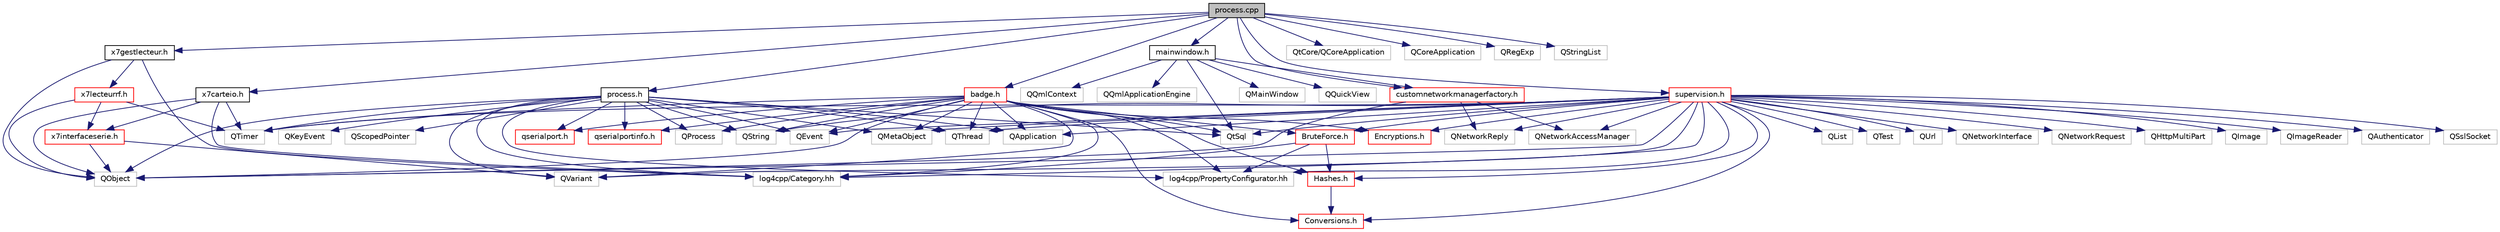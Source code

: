 digraph "process.cpp"
{
 // LATEX_PDF_SIZE
  edge [fontname="Helvetica",fontsize="10",labelfontname="Helvetica",labelfontsize="10"];
  node [fontname="Helvetica",fontsize="10",shape=record];
  Node1 [label="process.cpp",height=0.2,width=0.4,color="black", fillcolor="grey75", style="filled", fontcolor="black",tooltip="Process_qobject and Process_qthread class definition."];
  Node1 -> Node2 [color="midnightblue",fontsize="10",style="solid"];
  Node2 [label="x7gestlecteur.h",height=0.2,width=0.4,color="black", fillcolor="white", style="filled",URL="$x7gestlecteur_8h_source.html",tooltip=" "];
  Node2 -> Node3 [color="midnightblue",fontsize="10",style="solid"];
  Node3 [label="x7lecteurrf.h",height=0.2,width=0.4,color="red", fillcolor="white", style="filled",URL="$x7lecteurrf_8h_source.html",tooltip=" "];
  Node3 -> Node4 [color="midnightblue",fontsize="10",style="solid"];
  Node4 [label="QObject",height=0.2,width=0.4,color="grey75", fillcolor="white", style="filled",tooltip=" "];
  Node3 -> Node5 [color="midnightblue",fontsize="10",style="solid"];
  Node5 [label="QTimer",height=0.2,width=0.4,color="grey75", fillcolor="white", style="filled",tooltip=" "];
  Node3 -> Node8 [color="midnightblue",fontsize="10",style="solid"];
  Node8 [label="x7interfaceserie.h",height=0.2,width=0.4,color="red", fillcolor="white", style="filled",URL="$x7interfaceserie_8h_source.html",tooltip=" "];
  Node8 -> Node4 [color="midnightblue",fontsize="10",style="solid"];
  Node8 -> Node9 [color="midnightblue",fontsize="10",style="solid"];
  Node9 [label="QVariant",height=0.2,width=0.4,color="grey75", fillcolor="white", style="filled",tooltip=" "];
  Node2 -> Node4 [color="midnightblue",fontsize="10",style="solid"];
  Node2 -> Node11 [color="midnightblue",fontsize="10",style="solid"];
  Node11 [label="log4cpp/Category.hh",height=0.2,width=0.4,color="grey75", fillcolor="white", style="filled",tooltip=" "];
  Node1 -> Node12 [color="midnightblue",fontsize="10",style="solid"];
  Node12 [label="x7carteio.h",height=0.2,width=0.4,color="black", fillcolor="white", style="filled",URL="$x7carteio_8h_source.html",tooltip=" "];
  Node12 -> Node4 [color="midnightblue",fontsize="10",style="solid"];
  Node12 -> Node5 [color="midnightblue",fontsize="10",style="solid"];
  Node12 -> Node11 [color="midnightblue",fontsize="10",style="solid"];
  Node12 -> Node8 [color="midnightblue",fontsize="10",style="solid"];
  Node1 -> Node13 [color="midnightblue",fontsize="10",style="solid"];
  Node13 [label="mainwindow.h",height=0.2,width=0.4,color="black", fillcolor="white", style="filled",URL="$mainwindow_8h.html",tooltip="MainWindow class and TouchesfonctionSqlModel class declaration."];
  Node13 -> Node14 [color="midnightblue",fontsize="10",style="solid"];
  Node14 [label="QMainWindow",height=0.2,width=0.4,color="grey75", fillcolor="white", style="filled",tooltip=" "];
  Node13 -> Node15 [color="midnightblue",fontsize="10",style="solid"];
  Node15 [label="QQuickView",height=0.2,width=0.4,color="grey75", fillcolor="white", style="filled",tooltip=" "];
  Node13 -> Node16 [color="midnightblue",fontsize="10",style="solid"];
  Node16 [label="QtSql",height=0.2,width=0.4,color="grey75", fillcolor="white", style="filled",tooltip=" "];
  Node13 -> Node17 [color="midnightblue",fontsize="10",style="solid"];
  Node17 [label="QQmlContext",height=0.2,width=0.4,color="grey75", fillcolor="white", style="filled",tooltip=" "];
  Node13 -> Node18 [color="midnightblue",fontsize="10",style="solid"];
  Node18 [label="QQmlApplicationEngine",height=0.2,width=0.4,color="grey75", fillcolor="white", style="filled",tooltip=" "];
  Node13 -> Node19 [color="midnightblue",fontsize="10",style="solid"];
  Node19 [label="customnetworkmanagerfactory.h",height=0.2,width=0.4,color="red", fillcolor="white", style="filled",URL="$customnetworkmanagerfactory_8h.html",tooltip="CustomNetworkManagerFactory class declaration."];
  Node19 -> Node4 [color="midnightblue",fontsize="10",style="solid"];
  Node19 -> Node20 [color="midnightblue",fontsize="10",style="solid"];
  Node20 [label="QNetworkAccessManager",height=0.2,width=0.4,color="grey75", fillcolor="white", style="filled",tooltip=" "];
  Node19 -> Node23 [color="midnightblue",fontsize="10",style="solid"];
  Node23 [label="QNetworkReply",height=0.2,width=0.4,color="grey75", fillcolor="white", style="filled",tooltip=" "];
  Node1 -> Node25 [color="midnightblue",fontsize="10",style="solid"];
  Node25 [label="process.h",height=0.2,width=0.4,color="black", fillcolor="white", style="filled",URL="$process_8h.html",tooltip="Process_qobject and Process_qthread class declaration."];
  Node25 -> Node26 [color="midnightblue",fontsize="10",style="solid"];
  Node26 [label="QMetaObject",height=0.2,width=0.4,color="grey75", fillcolor="white", style="filled",tooltip=" "];
  Node25 -> Node27 [color="midnightblue",fontsize="10",style="solid"];
  Node27 [label="QApplication",height=0.2,width=0.4,color="grey75", fillcolor="white", style="filled",tooltip=" "];
  Node25 -> Node9 [color="midnightblue",fontsize="10",style="solid"];
  Node25 -> Node4 [color="midnightblue",fontsize="10",style="solid"];
  Node25 -> Node28 [color="midnightblue",fontsize="10",style="solid"];
  Node28 [label="QThread",height=0.2,width=0.4,color="grey75", fillcolor="white", style="filled",tooltip=" "];
  Node25 -> Node29 [color="midnightblue",fontsize="10",style="solid"];
  Node29 [label="QString",height=0.2,width=0.4,color="grey75", fillcolor="white", style="filled",tooltip=" "];
  Node25 -> Node30 [color="midnightblue",fontsize="10",style="solid"];
  Node30 [label="QEvent",height=0.2,width=0.4,color="grey75", fillcolor="white", style="filled",tooltip=" "];
  Node25 -> Node5 [color="midnightblue",fontsize="10",style="solid"];
  Node25 -> Node31 [color="midnightblue",fontsize="10",style="solid"];
  Node31 [label="QProcess",height=0.2,width=0.4,color="grey75", fillcolor="white", style="filled",tooltip=" "];
  Node25 -> Node16 [color="midnightblue",fontsize="10",style="solid"];
  Node25 -> Node32 [color="midnightblue",fontsize="10",style="solid"];
  Node32 [label="qserialport.h",height=0.2,width=0.4,color="red", fillcolor="white", style="filled",URL="$qserialport_8h_source.html",tooltip=" "];
  Node25 -> Node37 [color="midnightblue",fontsize="10",style="solid"];
  Node37 [label="qserialportinfo.h",height=0.2,width=0.4,color="red", fillcolor="white", style="filled",URL="$qserialportinfo_8h_source.html",tooltip=" "];
  Node25 -> Node40 [color="midnightblue",fontsize="10",style="solid"];
  Node40 [label="QKeyEvent",height=0.2,width=0.4,color="grey75", fillcolor="white", style="filled",tooltip=" "];
  Node25 -> Node41 [color="midnightblue",fontsize="10",style="solid"];
  Node41 [label="QScopedPointer",height=0.2,width=0.4,color="grey75", fillcolor="white", style="filled",tooltip=" "];
  Node25 -> Node11 [color="midnightblue",fontsize="10",style="solid"];
  Node25 -> Node42 [color="midnightblue",fontsize="10",style="solid"];
  Node42 [label="log4cpp/PropertyConfigurator.hh",height=0.2,width=0.4,color="grey75", fillcolor="white", style="filled",tooltip=" "];
  Node1 -> Node43 [color="midnightblue",fontsize="10",style="solid"];
  Node43 [label="supervision.h",height=0.2,width=0.4,color="red", fillcolor="white", style="filled",URL="$supervision_8h.html",tooltip="supervision class declaration"];
  Node43 -> Node44 [color="midnightblue",fontsize="10",style="solid"];
  Node44 [label="Hashes.h",height=0.2,width=0.4,color="red", fillcolor="white", style="filled",URL="$_hashes_8h_source.html",tooltip=" "];
  Node44 -> Node57 [color="midnightblue",fontsize="10",style="solid"];
  Node57 [label="Conversions.h",height=0.2,width=0.4,color="red", fillcolor="white", style="filled",URL="$_conversions_8h_source.html",tooltip=" "];
  Node43 -> Node60 [color="midnightblue",fontsize="10",style="solid"];
  Node60 [label="Encryptions.h",height=0.2,width=0.4,color="red", fillcolor="white", style="filled",URL="$_encryptions_8h_source.html",tooltip=" "];
  Node43 -> Node57 [color="midnightblue",fontsize="10",style="solid"];
  Node43 -> Node88 [color="midnightblue",fontsize="10",style="solid"];
  Node88 [label="BruteForce.h",height=0.2,width=0.4,color="red", fillcolor="white", style="filled",URL="$_brute_force_8h_source.html",tooltip=" "];
  Node88 -> Node44 [color="midnightblue",fontsize="10",style="solid"];
  Node88 -> Node11 [color="midnightblue",fontsize="10",style="solid"];
  Node88 -> Node42 [color="midnightblue",fontsize="10",style="solid"];
  Node43 -> Node26 [color="midnightblue",fontsize="10",style="solid"];
  Node43 -> Node27 [color="midnightblue",fontsize="10",style="solid"];
  Node43 -> Node9 [color="midnightblue",fontsize="10",style="solid"];
  Node43 -> Node4 [color="midnightblue",fontsize="10",style="solid"];
  Node43 -> Node28 [color="midnightblue",fontsize="10",style="solid"];
  Node43 -> Node29 [color="midnightblue",fontsize="10",style="solid"];
  Node43 -> Node30 [color="midnightblue",fontsize="10",style="solid"];
  Node43 -> Node89 [color="midnightblue",fontsize="10",style="solid"];
  Node89 [label="QList",height=0.2,width=0.4,color="grey75", fillcolor="white", style="filled",tooltip=" "];
  Node43 -> Node5 [color="midnightblue",fontsize="10",style="solid"];
  Node43 -> Node90 [color="midnightblue",fontsize="10",style="solid"];
  Node90 [label="QTest",height=0.2,width=0.4,color="grey75", fillcolor="white", style="filled",tooltip=" "];
  Node43 -> Node20 [color="midnightblue",fontsize="10",style="solid"];
  Node43 -> Node91 [color="midnightblue",fontsize="10",style="solid"];
  Node91 [label="QUrl",height=0.2,width=0.4,color="grey75", fillcolor="white", style="filled",tooltip=" "];
  Node43 -> Node92 [color="midnightblue",fontsize="10",style="solid"];
  Node92 [label="QNetworkInterface",height=0.2,width=0.4,color="grey75", fillcolor="white", style="filled",tooltip=" "];
  Node43 -> Node93 [color="midnightblue",fontsize="10",style="solid"];
  Node93 [label="QNetworkRequest",height=0.2,width=0.4,color="grey75", fillcolor="white", style="filled",tooltip=" "];
  Node43 -> Node94 [color="midnightblue",fontsize="10",style="solid"];
  Node94 [label="QHttpMultiPart",height=0.2,width=0.4,color="grey75", fillcolor="white", style="filled",tooltip=" "];
  Node43 -> Node23 [color="midnightblue",fontsize="10",style="solid"];
  Node43 -> Node95 [color="midnightblue",fontsize="10",style="solid"];
  Node95 [label="QImage",height=0.2,width=0.4,color="grey75", fillcolor="white", style="filled",tooltip=" "];
  Node43 -> Node96 [color="midnightblue",fontsize="10",style="solid"];
  Node96 [label="QImageReader",height=0.2,width=0.4,color="grey75", fillcolor="white", style="filled",tooltip=" "];
  Node43 -> Node97 [color="midnightblue",fontsize="10",style="solid"];
  Node97 [label="QAuthenticator",height=0.2,width=0.4,color="grey75", fillcolor="white", style="filled",tooltip=" "];
  Node43 -> Node98 [color="midnightblue",fontsize="10",style="solid"];
  Node98 [label="QSslSocket",height=0.2,width=0.4,color="grey75", fillcolor="white", style="filled",tooltip=" "];
  Node43 -> Node16 [color="midnightblue",fontsize="10",style="solid"];
  Node43 -> Node11 [color="midnightblue",fontsize="10",style="solid"];
  Node43 -> Node42 [color="midnightblue",fontsize="10",style="solid"];
  Node1 -> Node105 [color="midnightblue",fontsize="10",style="solid"];
  Node105 [label="badge.h",height=0.2,width=0.4,color="red", fillcolor="white", style="filled",URL="$badge_8h.html",tooltip="Badge_qobject and Badge_qthread class declaration."];
  Node105 -> Node44 [color="midnightblue",fontsize="10",style="solid"];
  Node105 -> Node60 [color="midnightblue",fontsize="10",style="solid"];
  Node105 -> Node57 [color="midnightblue",fontsize="10",style="solid"];
  Node105 -> Node88 [color="midnightblue",fontsize="10",style="solid"];
  Node105 -> Node26 [color="midnightblue",fontsize="10",style="solid"];
  Node105 -> Node27 [color="midnightblue",fontsize="10",style="solid"];
  Node105 -> Node9 [color="midnightblue",fontsize="10",style="solid"];
  Node105 -> Node4 [color="midnightblue",fontsize="10",style="solid"];
  Node105 -> Node28 [color="midnightblue",fontsize="10",style="solid"];
  Node105 -> Node29 [color="midnightblue",fontsize="10",style="solid"];
  Node105 -> Node30 [color="midnightblue",fontsize="10",style="solid"];
  Node105 -> Node5 [color="midnightblue",fontsize="10",style="solid"];
  Node105 -> Node31 [color="midnightblue",fontsize="10",style="solid"];
  Node105 -> Node16 [color="midnightblue",fontsize="10",style="solid"];
  Node105 -> Node32 [color="midnightblue",fontsize="10",style="solid"];
  Node105 -> Node37 [color="midnightblue",fontsize="10",style="solid"];
  Node105 -> Node11 [color="midnightblue",fontsize="10",style="solid"];
  Node105 -> Node42 [color="midnightblue",fontsize="10",style="solid"];
  Node1 -> Node19 [color="midnightblue",fontsize="10",style="solid"];
  Node1 -> Node113 [color="midnightblue",fontsize="10",style="solid"];
  Node113 [label="QtCore/QCoreApplication",height=0.2,width=0.4,color="grey75", fillcolor="white", style="filled",tooltip=" "];
  Node1 -> Node114 [color="midnightblue",fontsize="10",style="solid"];
  Node114 [label="QCoreApplication",height=0.2,width=0.4,color="grey75", fillcolor="white", style="filled",tooltip=" "];
  Node1 -> Node115 [color="midnightblue",fontsize="10",style="solid"];
  Node115 [label="QRegExp",height=0.2,width=0.4,color="grey75", fillcolor="white", style="filled",tooltip=" "];
  Node1 -> Node116 [color="midnightblue",fontsize="10",style="solid"];
  Node116 [label="QStringList",height=0.2,width=0.4,color="grey75", fillcolor="white", style="filled",tooltip=" "];
}
